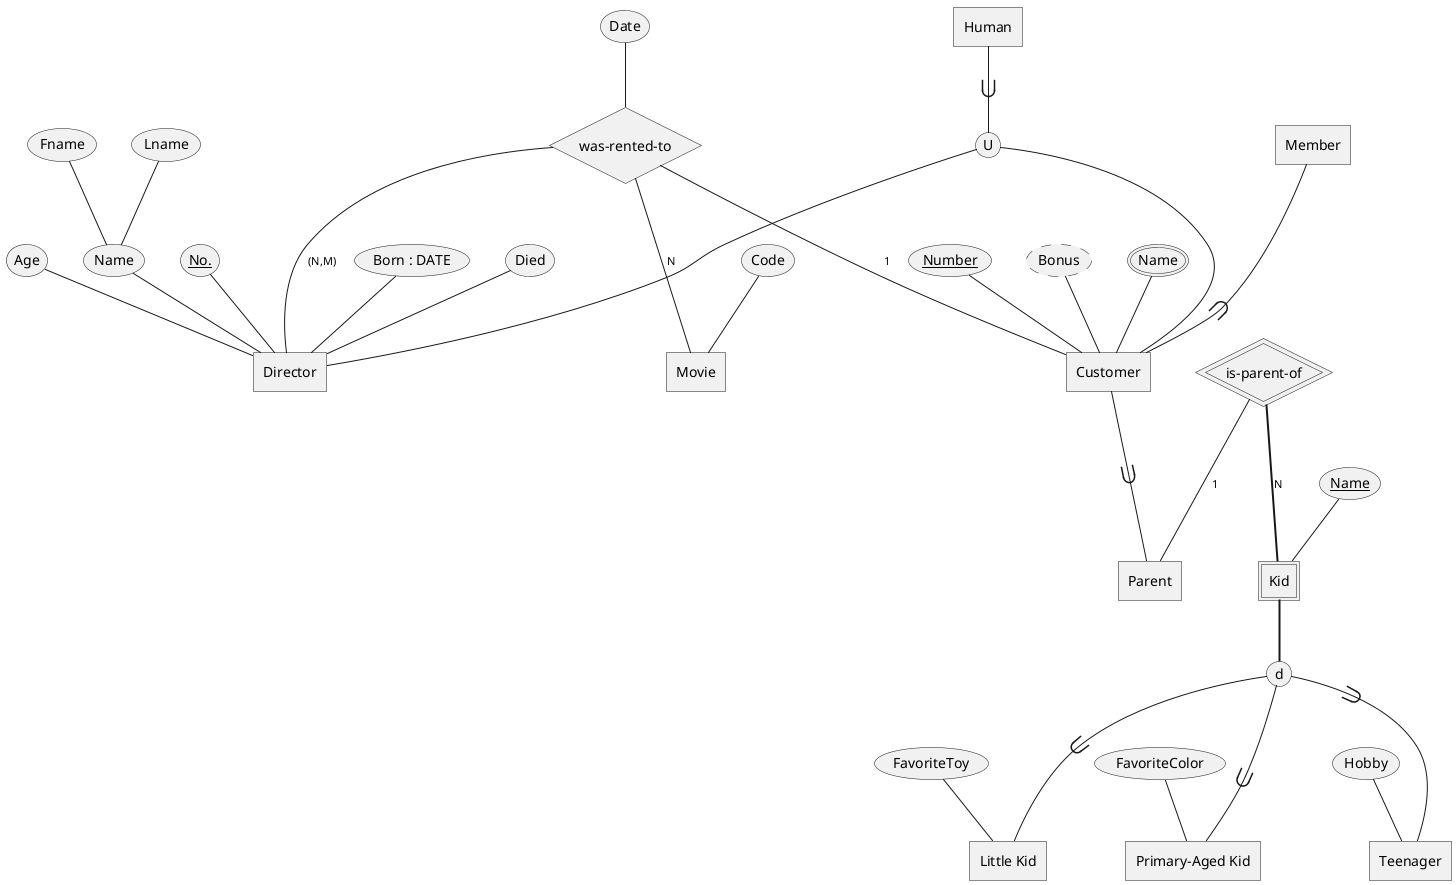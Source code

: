 @startchen movies

entity "Director" as DIRECTOR {
  "No." as Number <<key>>
  Name {
    Fname
    Lname
  }
  Born : DATE
  Died
  Age
}

entity "Customer" as CUSTOMER {
  Number <<key>>
  Bonus <<derived>>
  Name <<multi>>
}

entity "Movie" as MOVIE {
  Code
}

relationship "was-rented-to" as RENTED_TO {
  Date
}

RENTED_TO -1- CUSTOMER
RENTED_TO -N- MOVIE
RENTED_TO -(N,M)- DIRECTOR

entity "Parent" as PARENT {
}

entity "Member" as MEMBER {
}

CUSTOMER ->- PARENT
MEMBER -<- CUSTOMER

entity "Kid" as CHILD <<weak>> {
  Name <<key>>
}

relationship "is-parent-of" as PARENT_OF <<identifying>> {
}

PARENT_OF -1- PARENT
PARENT_OF =N= CHILD

entity "Little Kid" as TODDLER {
  FavoriteToy
}

entity "Primary-Aged Kid" as PRIMARY_AGE {
  FavoriteColor
}

entity "Teenager" as TEEN {
  Hobby
}

CHILD =>= d { TODDLER, PRIMARY_AGE, TEEN }

entity "Human" as PERSON {
}

PERSON ->- U { CUSTOMER, DIRECTOR }

@endchen
